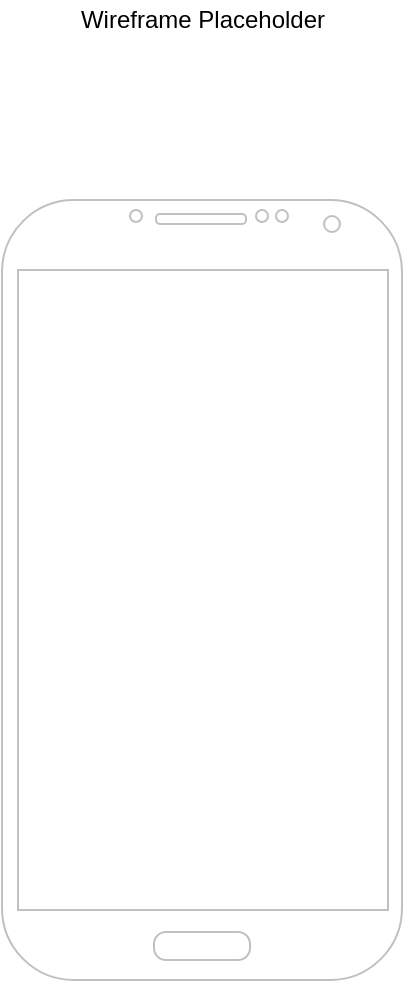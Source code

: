 <mxfile version="14.6.13" type="device"><diagram id="C8vSbQyLDc99OUC3XFQ4" name="Page-1"><mxGraphModel dx="1086" dy="806" grid="1" gridSize="10" guides="1" tooltips="1" connect="1" arrows="1" fold="1" page="1" pageScale="1" pageWidth="850" pageHeight="1100" math="0" shadow="0"><root><mxCell id="0"/><mxCell id="1" parent="0"/><mxCell id="L9yZU96O3wjmn-QstS43-1" value="" style="verticalLabelPosition=bottom;verticalAlign=top;html=1;shadow=0;dashed=0;strokeWidth=1;shape=mxgraph.android.phone2;strokeColor=#c0c0c0;" vertex="1" parent="1"><mxGeometry x="330" y="220" width="200" height="390" as="geometry"/></mxCell><mxCell id="L9yZU96O3wjmn-QstS43-2" value="Wireframe Placeholder" style="text;html=1;align=center;verticalAlign=middle;resizable=0;points=[];autosize=1;strokeColor=none;" vertex="1" parent="1"><mxGeometry x="360" y="120" width="140" height="20" as="geometry"/></mxCell></root></mxGraphModel></diagram></mxfile>